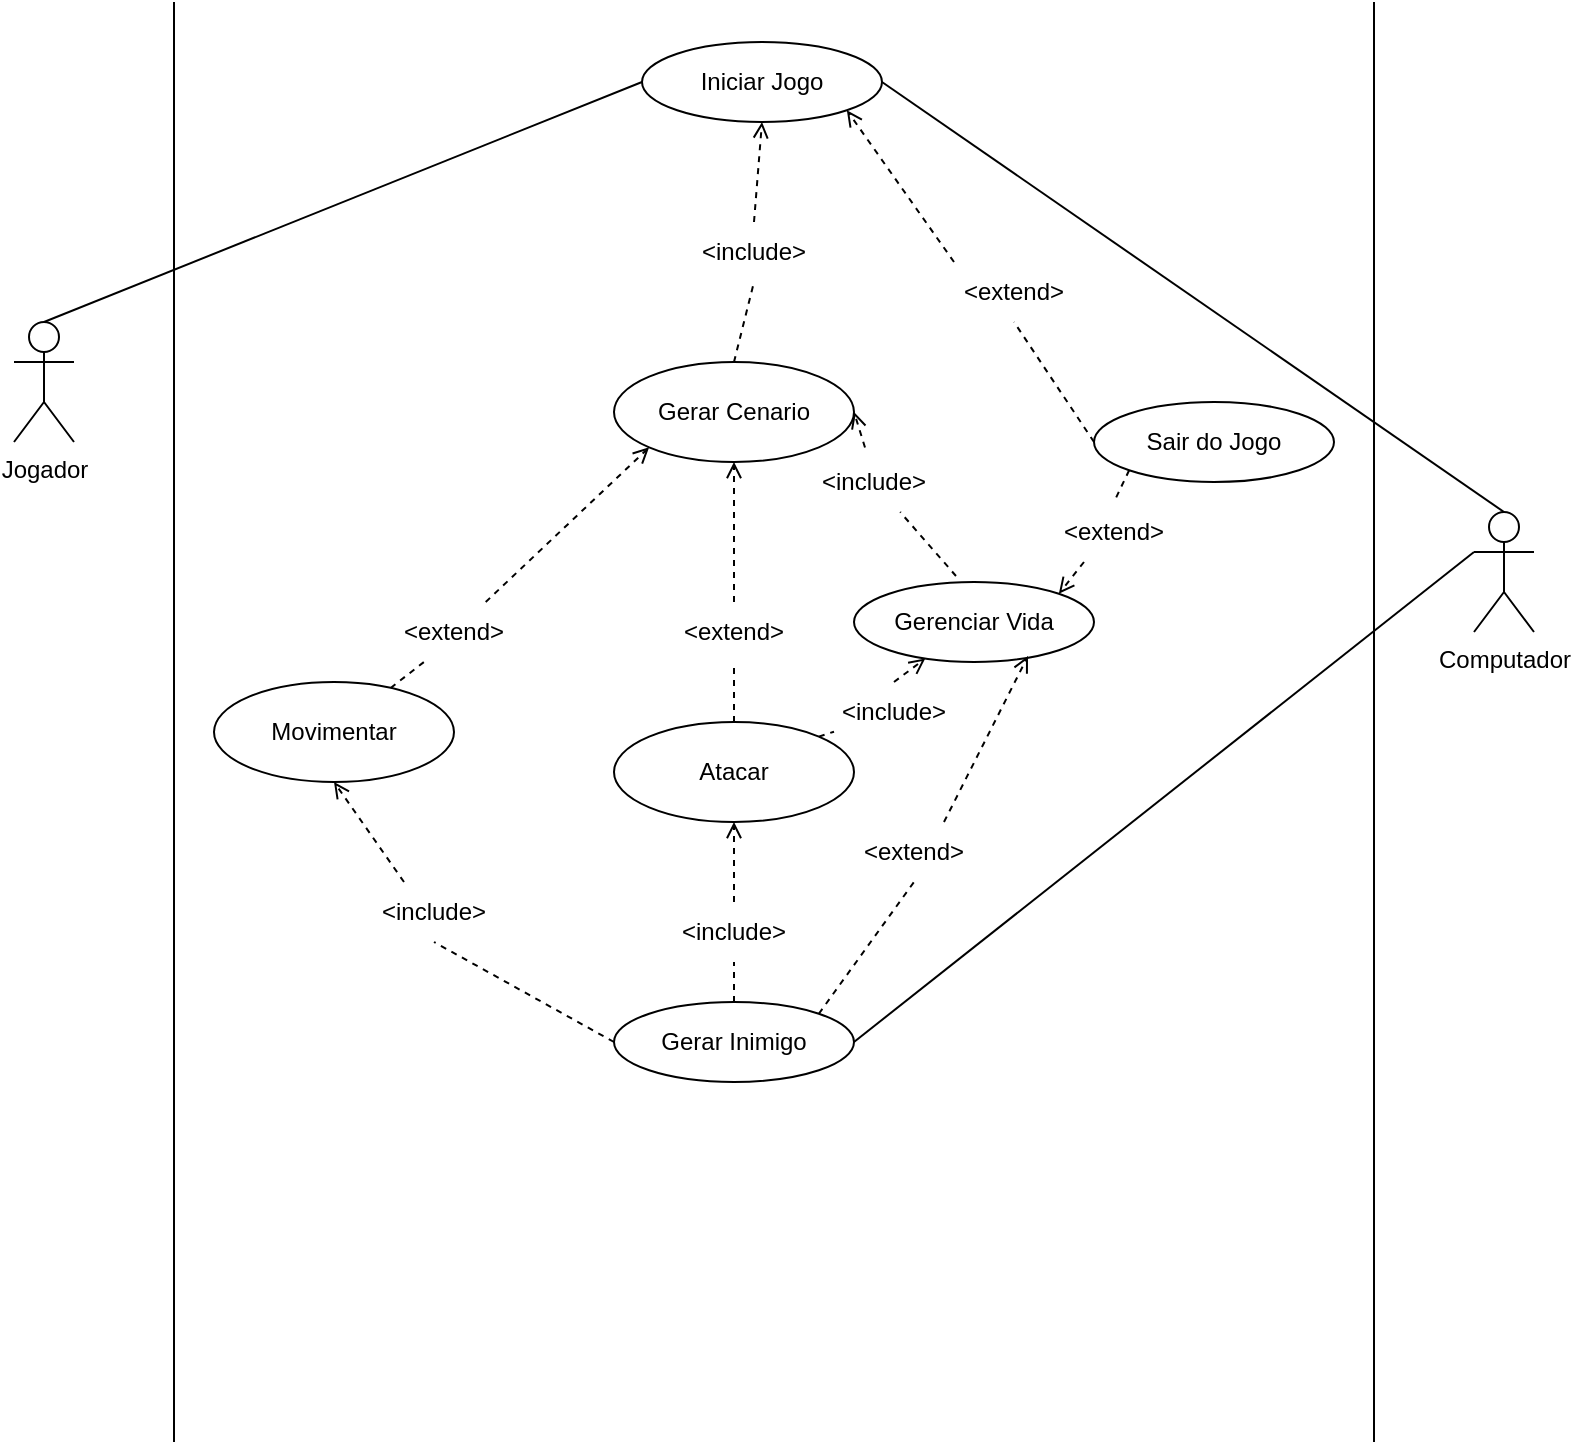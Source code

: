 <mxfile version="21.6.9" type="github">
  <diagram name="Página-1" id="ezIOCZeq5jusEOMwuoS-">
    <mxGraphModel dx="1379" dy="788" grid="1" gridSize="10" guides="1" tooltips="1" connect="1" arrows="1" fold="1" page="1" pageScale="1" pageWidth="827" pageHeight="1169" math="0" shadow="0">
      <root>
        <mxCell id="0" />
        <mxCell id="1" parent="0" />
        <mxCell id="fmtCuDGNe6YNzF8_Vi97-12" style="rounded=0;orthogonalLoop=1;jettySize=auto;html=1;exitX=0.5;exitY=0;exitDx=0;exitDy=0;exitPerimeter=0;entryX=0;entryY=0.5;entryDx=0;entryDy=0;endArrow=none;endFill=0;" parent="1" source="fmtCuDGNe6YNzF8_Vi97-1" target="fmtCuDGNe6YNzF8_Vi97-9" edge="1">
          <mxGeometry relative="1" as="geometry" />
        </mxCell>
        <mxCell id="fmtCuDGNe6YNzF8_Vi97-1" value="Jogador&lt;br&gt;" style="shape=umlActor;verticalLabelPosition=bottom;verticalAlign=top;html=1;outlineConnect=0;" parent="1" vertex="1">
          <mxGeometry x="40" y="160" width="30" height="60" as="geometry" />
        </mxCell>
        <mxCell id="fmtCuDGNe6YNzF8_Vi97-13" style="rounded=0;orthogonalLoop=1;jettySize=auto;html=1;exitX=0.5;exitY=0;exitDx=0;exitDy=0;exitPerimeter=0;entryX=1;entryY=0.5;entryDx=0;entryDy=0;endArrow=none;endFill=0;" parent="1" source="fmtCuDGNe6YNzF8_Vi97-2" target="fmtCuDGNe6YNzF8_Vi97-9" edge="1">
          <mxGeometry relative="1" as="geometry" />
        </mxCell>
        <mxCell id="KhnXoUzYnisohwOhfIJH-5" style="rounded=0;orthogonalLoop=1;jettySize=auto;html=1;exitX=0;exitY=0.333;exitDx=0;exitDy=0;exitPerimeter=0;entryX=1;entryY=0.5;entryDx=0;entryDy=0;endArrow=none;endFill=0;" parent="1" source="fmtCuDGNe6YNzF8_Vi97-2" target="KhnXoUzYnisohwOhfIJH-4" edge="1">
          <mxGeometry relative="1" as="geometry" />
        </mxCell>
        <mxCell id="fmtCuDGNe6YNzF8_Vi97-2" value="Computador" style="shape=umlActor;verticalLabelPosition=bottom;verticalAlign=top;html=1;outlineConnect=0;" parent="1" vertex="1">
          <mxGeometry x="770" y="255" width="30" height="60" as="geometry" />
        </mxCell>
        <mxCell id="fmtCuDGNe6YNzF8_Vi97-7" value="" style="endArrow=none;html=1;rounded=0;" parent="1" edge="1">
          <mxGeometry width="50" height="50" relative="1" as="geometry">
            <mxPoint x="120" y="720" as="sourcePoint" />
            <mxPoint x="120" as="targetPoint" />
          </mxGeometry>
        </mxCell>
        <mxCell id="fmtCuDGNe6YNzF8_Vi97-8" value="" style="endArrow=none;html=1;rounded=0;" parent="1" edge="1">
          <mxGeometry width="50" height="50" relative="1" as="geometry">
            <mxPoint x="720" y="720" as="sourcePoint" />
            <mxPoint x="720" as="targetPoint" />
          </mxGeometry>
        </mxCell>
        <mxCell id="fmtCuDGNe6YNzF8_Vi97-9" value="Iniciar Jogo" style="ellipse;whiteSpace=wrap;html=1;" parent="1" vertex="1">
          <mxGeometry x="354" y="20" width="120" height="40" as="geometry" />
        </mxCell>
        <mxCell id="KhnXoUzYnisohwOhfIJH-21" style="rounded=0;orthogonalLoop=1;jettySize=auto;html=1;exitX=0.25;exitY=1;exitDx=0;exitDy=0;entryX=1;entryY=0;entryDx=0;entryDy=0;dashed=1;endArrow=open;endFill=0;" parent="1" source="KhnXoUzYnisohwOhfIJH-46" target="fmtCuDGNe6YNzF8_Vi97-41" edge="1">
          <mxGeometry relative="1" as="geometry">
            <mxPoint x="570" y="285" as="sourcePoint" />
          </mxGeometry>
        </mxCell>
        <mxCell id="fmtCuDGNe6YNzF8_Vi97-22" value="Sair do Jogo" style="ellipse;whiteSpace=wrap;html=1;" parent="1" vertex="1">
          <mxGeometry x="580" y="200" width="120" height="40" as="geometry" />
        </mxCell>
        <mxCell id="fmtCuDGNe6YNzF8_Vi97-23" value="" style="endArrow=open;html=1;rounded=0;entryX=1;entryY=1;entryDx=0;entryDy=0;endFill=0;dashed=1;exitX=0;exitY=0;exitDx=0;exitDy=0;" parent="1" source="fmtCuDGNe6YNzF8_Vi97-37" target="fmtCuDGNe6YNzF8_Vi97-9" edge="1">
          <mxGeometry width="50" height="50" relative="1" as="geometry">
            <mxPoint x="500" y="200" as="sourcePoint" />
            <mxPoint x="550" y="150" as="targetPoint" />
          </mxGeometry>
        </mxCell>
        <mxCell id="fmtCuDGNe6YNzF8_Vi97-26" value="Gerar Cenario" style="ellipse;whiteSpace=wrap;html=1;" parent="1" vertex="1">
          <mxGeometry x="340" y="180" width="120" height="50" as="geometry" />
        </mxCell>
        <mxCell id="tRAvB87PokXJnDi25zjv-24" style="rounded=0;orthogonalLoop=1;jettySize=auto;html=1;endArrow=open;endFill=0;dashed=1;exitX=0.5;exitY=0;exitDx=0;exitDy=0;" parent="1" source="KhnXoUzYnisohwOhfIJH-1" target="fmtCuDGNe6YNzF8_Vi97-41" edge="1">
          <mxGeometry relative="1" as="geometry">
            <mxPoint x="580" y="280" as="targetPoint" />
          </mxGeometry>
        </mxCell>
        <mxCell id="fmtCuDGNe6YNzF8_Vi97-41" value="Gerenciar Vida" style="ellipse;whiteSpace=wrap;html=1;" parent="1" vertex="1">
          <mxGeometry x="460" y="290" width="120" height="40" as="geometry" />
        </mxCell>
        <mxCell id="fmtCuDGNe6YNzF8_Vi97-45" value="" style="endArrow=open;html=1;rounded=0;exitX=0.425;exitY=-0.075;exitDx=0;exitDy=0;dashed=1;endFill=0;exitPerimeter=0;entryX=1;entryY=0.5;entryDx=0;entryDy=0;" parent="1" source="KhnXoUzYnisohwOhfIJH-27" target="fmtCuDGNe6YNzF8_Vi97-26" edge="1">
          <mxGeometry width="50" height="50" relative="1" as="geometry">
            <mxPoint x="498.604" y="152.713" as="sourcePoint" />
            <mxPoint x="440" y="300" as="targetPoint" />
          </mxGeometry>
        </mxCell>
        <mxCell id="tRAvB87PokXJnDi25zjv-8" value="Movimentar" style="ellipse;whiteSpace=wrap;html=1;" parent="1" vertex="1">
          <mxGeometry x="140" y="340" width="120" height="50" as="geometry" />
        </mxCell>
        <mxCell id="tRAvB87PokXJnDi25zjv-9" value="Atacar" style="ellipse;whiteSpace=wrap;html=1;" parent="1" vertex="1">
          <mxGeometry x="340" y="360" width="120" height="50" as="geometry" />
        </mxCell>
        <mxCell id="KhnXoUzYnisohwOhfIJH-6" style="rounded=0;orthogonalLoop=1;jettySize=auto;html=1;exitX=0.5;exitY=0;exitDx=0;exitDy=0;endArrow=open;endFill=0;dashed=1;" parent="1" source="KhnXoUzYnisohwOhfIJH-9" target="tRAvB87PokXJnDi25zjv-9" edge="1">
          <mxGeometry relative="1" as="geometry">
            <mxPoint x="530" y="280" as="targetPoint" />
          </mxGeometry>
        </mxCell>
        <mxCell id="KhnXoUzYnisohwOhfIJH-7" style="rounded=0;orthogonalLoop=1;jettySize=auto;html=1;exitX=0.25;exitY=0;exitDx=0;exitDy=0;entryX=0.5;entryY=1;entryDx=0;entryDy=0;dashed=1;endArrow=open;endFill=0;" parent="1" source="KhnXoUzYnisohwOhfIJH-8" target="tRAvB87PokXJnDi25zjv-8" edge="1">
          <mxGeometry relative="1" as="geometry" />
        </mxCell>
        <mxCell id="KhnXoUzYnisohwOhfIJH-48" style="rounded=0;orthogonalLoop=1;jettySize=auto;html=1;exitX=0.75;exitY=0;exitDx=0;exitDy=0;entryX=0.725;entryY=0.925;entryDx=0;entryDy=0;entryPerimeter=0;dashed=1;endArrow=open;endFill=0;" parent="1" source="KhnXoUzYnisohwOhfIJH-49" target="fmtCuDGNe6YNzF8_Vi97-41" edge="1">
          <mxGeometry relative="1" as="geometry" />
        </mxCell>
        <mxCell id="KhnXoUzYnisohwOhfIJH-4" value="Gerar Inimigo" style="ellipse;whiteSpace=wrap;html=1;" parent="1" vertex="1">
          <mxGeometry x="340" y="500" width="120" height="40" as="geometry" />
        </mxCell>
        <mxCell id="KhnXoUzYnisohwOhfIJH-17" value="" style="rounded=0;orthogonalLoop=1;jettySize=auto;html=1;entryX=0.5;entryY=1;entryDx=0;entryDy=0;endArrow=open;endFill=0;dashed=1;" parent="1" source="KhnXoUzYnisohwOhfIJH-28" target="fmtCuDGNe6YNzF8_Vi97-26" edge="1">
          <mxGeometry relative="1" as="geometry">
            <mxPoint x="483" y="290" as="sourcePoint" />
            <mxPoint x="443.477" y="169.991" as="targetPoint" />
          </mxGeometry>
        </mxCell>
        <mxCell id="KhnXoUzYnisohwOhfIJH-18" value="" style="rounded=0;orthogonalLoop=1;jettySize=auto;html=1;entryX=0;entryY=1;entryDx=0;entryDy=0;dashed=1;endArrow=open;endFill=0;" parent="1" source="KhnXoUzYnisohwOhfIJH-25" target="fmtCuDGNe6YNzF8_Vi97-26" edge="1">
          <mxGeometry relative="1" as="geometry">
            <mxPoint x="335" y="330" as="sourcePoint" />
            <mxPoint x="356.02" y="287.75" as="targetPoint" />
          </mxGeometry>
        </mxCell>
        <mxCell id="KhnXoUzYnisohwOhfIJH-22" value="" style="endArrow=open;html=1;rounded=0;exitX=0.5;exitY=0;exitDx=0;exitDy=0;dashed=1;endFill=0;entryX=0.5;entryY=1;entryDx=0;entryDy=0;" parent="1" source="KhnXoUzYnisohwOhfIJH-26" target="fmtCuDGNe6YNzF8_Vi97-9" edge="1">
          <mxGeometry width="50" height="50" relative="1" as="geometry">
            <mxPoint x="220" y="220" as="sourcePoint" />
            <mxPoint x="260" y="220" as="targetPoint" />
          </mxGeometry>
        </mxCell>
        <mxCell id="KhnXoUzYnisohwOhfIJH-29" value="" style="endArrow=none;html=1;rounded=0;exitX=0.425;exitY=-0.075;exitDx=0;exitDy=0;dashed=1;endFill=0;exitPerimeter=0;" parent="1" source="fmtCuDGNe6YNzF8_Vi97-41" target="KhnXoUzYnisohwOhfIJH-27" edge="1">
          <mxGeometry width="50" height="50" relative="1" as="geometry">
            <mxPoint x="581" y="347" as="sourcePoint" />
            <mxPoint x="425" y="60" as="targetPoint" />
          </mxGeometry>
        </mxCell>
        <mxCell id="KhnXoUzYnisohwOhfIJH-27" value="&amp;lt;include&amp;gt;" style="text;html=1;strokeColor=none;fillColor=none;align=center;verticalAlign=middle;whiteSpace=wrap;rounded=0;rotation=0;" parent="1" vertex="1">
          <mxGeometry x="440" y="225" width="60" height="30" as="geometry" />
        </mxCell>
        <mxCell id="KhnXoUzYnisohwOhfIJH-31" value="" style="rounded=0;orthogonalLoop=1;jettySize=auto;html=1;endArrow=none;endFill=0;dashed=1;exitX=1;exitY=0;exitDx=0;exitDy=0;" parent="1" source="tRAvB87PokXJnDi25zjv-9" target="KhnXoUzYnisohwOhfIJH-1" edge="1">
          <mxGeometry relative="1" as="geometry">
            <mxPoint x="562" y="487" as="sourcePoint" />
            <mxPoint x="585" y="390" as="targetPoint" />
          </mxGeometry>
        </mxCell>
        <mxCell id="KhnXoUzYnisohwOhfIJH-1" value="&amp;lt;include&amp;gt;" style="text;html=1;strokeColor=none;fillColor=none;align=center;verticalAlign=middle;whiteSpace=wrap;rounded=0;rotation=0;" parent="1" vertex="1">
          <mxGeometry x="450" y="340" width="60" height="30" as="geometry" />
        </mxCell>
        <mxCell id="KhnXoUzYnisohwOhfIJH-32" value="" style="rounded=0;orthogonalLoop=1;jettySize=auto;html=1;entryX=0.5;entryY=1;entryDx=0;entryDy=0;endArrow=none;endFill=0;dashed=1;" parent="1" source="tRAvB87PokXJnDi25zjv-9" target="KhnXoUzYnisohwOhfIJH-28" edge="1">
          <mxGeometry relative="1" as="geometry">
            <mxPoint x="514" y="480" as="sourcePoint" />
            <mxPoint x="414" y="60" as="targetPoint" />
          </mxGeometry>
        </mxCell>
        <mxCell id="KhnXoUzYnisohwOhfIJH-28" value="&amp;lt;extend&amp;gt;" style="text;html=1;strokeColor=none;fillColor=none;align=center;verticalAlign=middle;whiteSpace=wrap;rounded=0;rotation=0;" parent="1" vertex="1">
          <mxGeometry x="370" y="300" width="60" height="30" as="geometry" />
        </mxCell>
        <mxCell id="KhnXoUzYnisohwOhfIJH-33" value="" style="rounded=0;orthogonalLoop=1;jettySize=auto;html=1;exitX=0;exitY=0.5;exitDx=0;exitDy=0;entryX=0.5;entryY=1;entryDx=0;entryDy=0;dashed=1;endArrow=none;endFill=0;" parent="1" source="KhnXoUzYnisohwOhfIJH-4" target="KhnXoUzYnisohwOhfIJH-8" edge="1">
          <mxGeometry relative="1" as="geometry">
            <mxPoint x="450" y="600" as="sourcePoint" />
            <mxPoint x="414" y="495" as="targetPoint" />
          </mxGeometry>
        </mxCell>
        <mxCell id="KhnXoUzYnisohwOhfIJH-8" value="&amp;lt;include&amp;gt;" style="text;html=1;strokeColor=none;fillColor=none;align=center;verticalAlign=middle;whiteSpace=wrap;rounded=0;rotation=0;" parent="1" vertex="1">
          <mxGeometry x="220" y="440" width="60" height="30" as="geometry" />
        </mxCell>
        <mxCell id="KhnXoUzYnisohwOhfIJH-34" value="" style="rounded=0;orthogonalLoop=1;jettySize=auto;html=1;entryX=0.25;entryY=1;entryDx=0;entryDy=0;dashed=1;endArrow=none;endFill=0;" parent="1" source="tRAvB87PokXJnDi25zjv-8" target="KhnXoUzYnisohwOhfIJH-25" edge="1">
          <mxGeometry relative="1" as="geometry">
            <mxPoint x="356" y="470" as="sourcePoint" />
            <mxPoint x="388" y="56" as="targetPoint" />
          </mxGeometry>
        </mxCell>
        <mxCell id="KhnXoUzYnisohwOhfIJH-25" value="&amp;lt;extend&amp;gt;" style="text;html=1;strokeColor=none;fillColor=none;align=center;verticalAlign=middle;whiteSpace=wrap;rounded=0;rotation=0;" parent="1" vertex="1">
          <mxGeometry x="230" y="300" width="60" height="30" as="geometry" />
        </mxCell>
        <mxCell id="KhnXoUzYnisohwOhfIJH-35" value="" style="endArrow=none;html=1;rounded=0;exitX=0.5;exitY=0;exitDx=0;exitDy=0;dashed=1;endFill=0;entryX=0.5;entryY=1;entryDx=0;entryDy=0;" parent="1" source="fmtCuDGNe6YNzF8_Vi97-26" target="KhnXoUzYnisohwOhfIJH-26" edge="1">
          <mxGeometry width="50" height="50" relative="1" as="geometry">
            <mxPoint x="294" y="290" as="sourcePoint" />
            <mxPoint x="372" y="54" as="targetPoint" />
          </mxGeometry>
        </mxCell>
        <mxCell id="KhnXoUzYnisohwOhfIJH-26" value="&amp;lt;include&amp;gt;" style="text;html=1;strokeColor=none;fillColor=none;align=center;verticalAlign=middle;whiteSpace=wrap;rounded=0;rotation=0;" parent="1" vertex="1">
          <mxGeometry x="380" y="110" width="60" height="30" as="geometry" />
        </mxCell>
        <mxCell id="KhnXoUzYnisohwOhfIJH-36" value="" style="endArrow=none;html=1;rounded=0;entryX=0.5;entryY=1;entryDx=0;entryDy=0;endFill=0;dashed=1;exitX=0;exitY=0.5;exitDx=0;exitDy=0;" parent="1" source="fmtCuDGNe6YNzF8_Vi97-22" target="fmtCuDGNe6YNzF8_Vi97-37" edge="1">
          <mxGeometry width="50" height="50" relative="1" as="geometry">
            <mxPoint x="600" y="270" as="sourcePoint" />
            <mxPoint x="456" y="54" as="targetPoint" />
          </mxGeometry>
        </mxCell>
        <mxCell id="fmtCuDGNe6YNzF8_Vi97-37" value="&amp;lt;extend&amp;gt;" style="text;html=1;strokeColor=none;fillColor=none;align=center;verticalAlign=middle;whiteSpace=wrap;rounded=0;rotation=0;" parent="1" vertex="1">
          <mxGeometry x="510" y="130" width="60" height="30" as="geometry" />
        </mxCell>
        <mxCell id="KhnXoUzYnisohwOhfIJH-39" value="" style="rounded=0;orthogonalLoop=1;jettySize=auto;html=1;exitX=0.5;exitY=0;exitDx=0;exitDy=0;endArrow=none;endFill=0;dashed=1;" parent="1" source="KhnXoUzYnisohwOhfIJH-4" target="KhnXoUzYnisohwOhfIJH-9" edge="1">
          <mxGeometry relative="1" as="geometry">
            <mxPoint x="460" y="610" as="sourcePoint" />
            <mxPoint x="506" y="529" as="targetPoint" />
          </mxGeometry>
        </mxCell>
        <mxCell id="KhnXoUzYnisohwOhfIJH-9" value="&amp;lt;include&amp;gt;" style="text;html=1;strokeColor=none;fillColor=none;align=center;verticalAlign=middle;whiteSpace=wrap;rounded=0;rotation=0;" parent="1" vertex="1">
          <mxGeometry x="370" y="450" width="60" height="30" as="geometry" />
        </mxCell>
        <mxCell id="KhnXoUzYnisohwOhfIJH-47" value="" style="rounded=0;orthogonalLoop=1;jettySize=auto;html=1;exitX=0;exitY=1;exitDx=0;exitDy=0;entryX=0.5;entryY=0;entryDx=0;entryDy=0;dashed=1;endArrow=none;endFill=0;" parent="1" source="fmtCuDGNe6YNzF8_Vi97-22" target="KhnXoUzYnisohwOhfIJH-46" edge="1">
          <mxGeometry relative="1" as="geometry">
            <mxPoint x="582" y="239" as="sourcePoint" />
            <mxPoint x="562" y="316" as="targetPoint" />
          </mxGeometry>
        </mxCell>
        <mxCell id="KhnXoUzYnisohwOhfIJH-46" value="&amp;lt;extend&amp;gt;" style="text;html=1;strokeColor=none;fillColor=none;align=center;verticalAlign=middle;whiteSpace=wrap;rounded=0;" parent="1" vertex="1">
          <mxGeometry x="560" y="250" width="60" height="30" as="geometry" />
        </mxCell>
        <mxCell id="KhnXoUzYnisohwOhfIJH-50" value="" style="rounded=0;orthogonalLoop=1;jettySize=auto;html=1;exitX=1;exitY=0;exitDx=0;exitDy=0;entryX=0.5;entryY=1;entryDx=0;entryDy=0;dashed=1;endArrow=none;endFill=0;" parent="1" source="KhnXoUzYnisohwOhfIJH-4" target="KhnXoUzYnisohwOhfIJH-49" edge="1">
          <mxGeometry relative="1" as="geometry">
            <mxPoint x="472" y="716" as="sourcePoint" />
            <mxPoint x="537" y="367" as="targetPoint" />
          </mxGeometry>
        </mxCell>
        <mxCell id="KhnXoUzYnisohwOhfIJH-49" value="&amp;lt;extend&amp;gt;" style="text;html=1;strokeColor=none;fillColor=none;align=center;verticalAlign=middle;whiteSpace=wrap;rounded=0;" parent="1" vertex="1">
          <mxGeometry x="460" y="410" width="60" height="30" as="geometry" />
        </mxCell>
      </root>
    </mxGraphModel>
  </diagram>
</mxfile>

